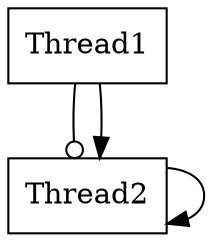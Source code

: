 digraph G {
graph[center=1];
Thread1 [shape=box,color=black];
Thread1 -> Thread2 [arrowhead=odot];
Thread1 -> Thread2 [arrowhead=normal];
Thread2 [shape=box,color=black];
Thread2 -> Thread2 [arrowhead=normal];
}